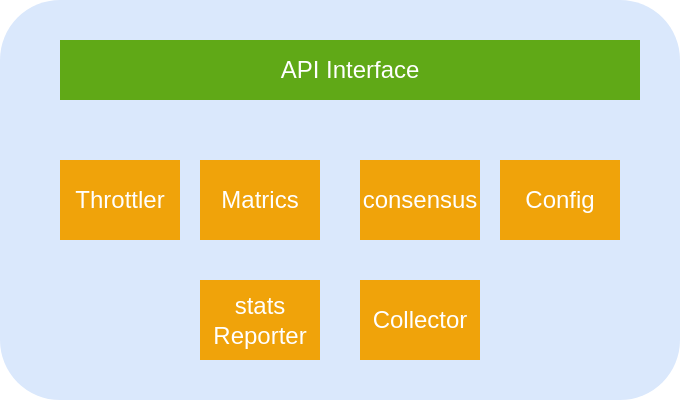 <mxfile version="14.2.9" type="github">
  <diagram id="LJo_PnwZimTQp9vC7WCY" name="Page-1">
    <mxGraphModel dx="1360" dy="834" grid="1" gridSize="10" guides="1" tooltips="1" connect="1" arrows="1" fold="1" page="1" pageScale="1" pageWidth="850" pageHeight="1100" math="0" shadow="0">
      <root>
        <mxCell id="0" />
        <mxCell id="1" parent="0" />
        <mxCell id="0guGWOdnwWxWBcGAo8ik-1" value="" style="rounded=1;whiteSpace=wrap;html=1;fillColor=#dae8fc;strokeColor=none;" vertex="1" parent="1">
          <mxGeometry x="240" y="200" width="340" height="200" as="geometry" />
        </mxCell>
        <mxCell id="0guGWOdnwWxWBcGAo8ik-2" value="API Interface" style="rounded=0;whiteSpace=wrap;html=1;fillColor=#60a917;fontColor=#ffffff;strokeColor=none;" vertex="1" parent="1">
          <mxGeometry x="270" y="220" width="290" height="30" as="geometry" />
        </mxCell>
        <mxCell id="0guGWOdnwWxWBcGAo8ik-3" value="Throttler" style="rounded=0;whiteSpace=wrap;html=1;fillColor=#f0a30a;fontColor=#ffffff;strokeColor=none;" vertex="1" parent="1">
          <mxGeometry x="270" y="280" width="60" height="40" as="geometry" />
        </mxCell>
        <mxCell id="0guGWOdnwWxWBcGAo8ik-5" value="Matrics" style="rounded=0;whiteSpace=wrap;html=1;fillColor=#f0a30a;fontColor=#ffffff;strokeColor=none;" vertex="1" parent="1">
          <mxGeometry x="340" y="280" width="60" height="40" as="geometry" />
        </mxCell>
        <mxCell id="0guGWOdnwWxWBcGAo8ik-7" value="consensus" style="rounded=0;whiteSpace=wrap;html=1;fillColor=#f0a30a;fontColor=#ffffff;strokeColor=none;" vertex="1" parent="1">
          <mxGeometry x="420" y="280" width="60" height="40" as="geometry" />
        </mxCell>
        <mxCell id="0guGWOdnwWxWBcGAo8ik-8" value="stats Reporter" style="rounded=0;whiteSpace=wrap;html=1;fillColor=#f0a30a;fontColor=#ffffff;strokeColor=none;" vertex="1" parent="1">
          <mxGeometry x="340" y="340" width="60" height="40" as="geometry" />
        </mxCell>
        <mxCell id="0guGWOdnwWxWBcGAo8ik-9" value="Config" style="rounded=0;whiteSpace=wrap;html=1;fillColor=#f0a30a;fontColor=#ffffff;strokeColor=none;" vertex="1" parent="1">
          <mxGeometry x="490" y="280" width="60" height="40" as="geometry" />
        </mxCell>
        <mxCell id="0guGWOdnwWxWBcGAo8ik-10" value="Collector" style="rounded=0;whiteSpace=wrap;html=1;fillColor=#f0a30a;fontColor=#ffffff;strokeColor=none;" vertex="1" parent="1">
          <mxGeometry x="420" y="340" width="60" height="40" as="geometry" />
        </mxCell>
      </root>
    </mxGraphModel>
  </diagram>
</mxfile>
